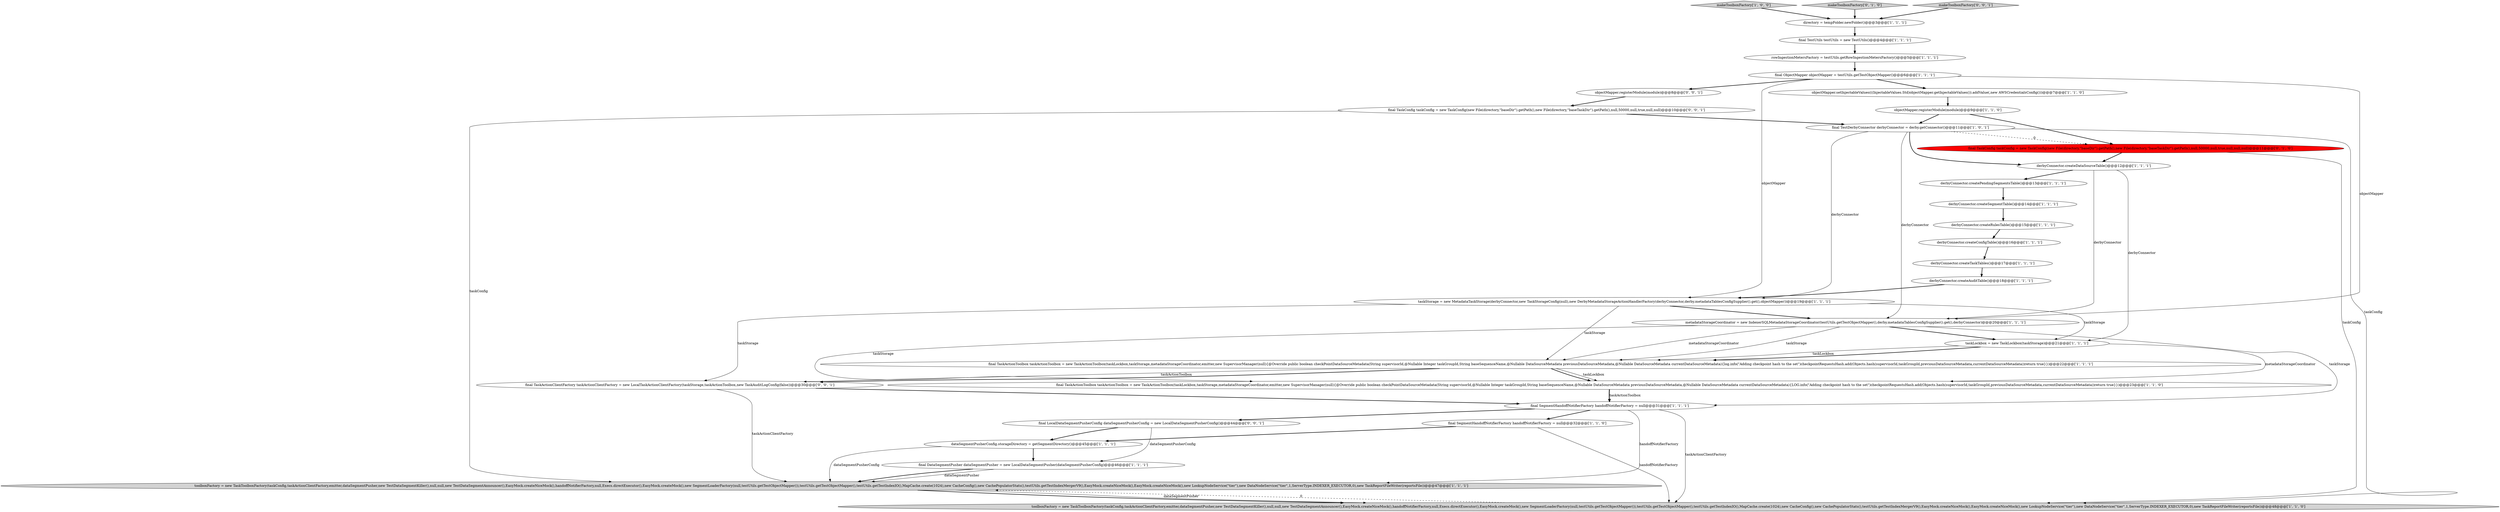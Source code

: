 digraph {
28 [style = filled, label = "final LocalDataSegmentPusherConfig dataSegmentPusherConfig = new LocalDataSegmentPusherConfig()@@@44@@@['0', '0', '1']", fillcolor = white, shape = ellipse image = "AAA0AAABBB3BBB"];
29 [style = filled, label = "final TaskActionClientFactory taskActionClientFactory = new LocalTaskActionClientFactory(taskStorage,taskActionToolbox,new TaskAuditLogConfig(false))@@@30@@@['0', '0', '1']", fillcolor = white, shape = ellipse image = "AAA0AAABBB3BBB"];
17 [style = filled, label = "final TaskActionToolbox taskActionToolbox = new TaskActionToolbox(taskLockbox,taskStorage,metadataStorageCoordinator,emitter,new SupervisorManager(null){@Override public boolean checkPointDataSourceMetadata(String supervisorId,@Nullable Integer taskGroupId,String baseSequenceName,@Nullable DataSourceMetadata previousDataSourceMetadata,@Nullable DataSourceMetadata currentDataSourceMetadata){LOG.info(\"Adding checkpoint hash to the set\")checkpointRequestsHash.add(Objects.hash(supervisorId,taskGroupId,previousDataSourceMetadata,currentDataSourceMetadata))return true}})@@@23@@@['1', '1', '0']", fillcolor = white, shape = ellipse image = "AAA0AAABBB1BBB"];
4 [style = filled, label = "derbyConnector.createSegmentTable()@@@14@@@['1', '1', '1']", fillcolor = white, shape = ellipse image = "AAA0AAABBB1BBB"];
9 [style = filled, label = "taskStorage = new MetadataTaskStorage(derbyConnector,new TaskStorageConfig(null),new DerbyMetadataStorageActionHandlerFactory(derbyConnector,derby.metadataTablesConfigSupplier().get(),objectMapper))@@@19@@@['1', '1', '1']", fillcolor = white, shape = ellipse image = "AAA0AAABBB1BBB"];
1 [style = filled, label = "derbyConnector.createDataSourceTable()@@@12@@@['1', '1', '1']", fillcolor = white, shape = ellipse image = "AAA0AAABBB1BBB"];
13 [style = filled, label = "makeToolboxFactory['1', '0', '0']", fillcolor = lightgray, shape = diamond image = "AAA0AAABBB1BBB"];
26 [style = filled, label = "final TaskConfig taskConfig = new TaskConfig(new File(directory,\"baseDir\").getPath(),new File(directory,\"baseTaskDir\").getPath(),null,50000,null,true,null,null,null)@@@11@@@['0', '1', '0']", fillcolor = red, shape = ellipse image = "AAA1AAABBB2BBB"];
7 [style = filled, label = "objectMapper.setInjectableValues(((InjectableValues.Std)objectMapper.getInjectableValues()).addValue(,new AWSCredentialsConfig()))@@@7@@@['1', '1', '0']", fillcolor = white, shape = ellipse image = "AAA0AAABBB1BBB"];
5 [style = filled, label = "metadataStorageCoordinator = new IndexerSQLMetadataStorageCoordinator(testUtils.getTestObjectMapper(),derby.metadataTablesConfigSupplier().get(),derbyConnector)@@@20@@@['1', '1', '1']", fillcolor = white, shape = ellipse image = "AAA0AAABBB1BBB"];
12 [style = filled, label = "derbyConnector.createTaskTables()@@@17@@@['1', '1', '1']", fillcolor = white, shape = ellipse image = "AAA0AAABBB1BBB"];
24 [style = filled, label = "rowIngestionMetersFactory = testUtils.getRowIngestionMetersFactory()@@@5@@@['1', '1', '1']", fillcolor = white, shape = ellipse image = "AAA0AAABBB1BBB"];
11 [style = filled, label = "final TestUtils testUtils = new TestUtils()@@@4@@@['1', '1', '1']", fillcolor = white, shape = ellipse image = "AAA0AAABBB1BBB"];
14 [style = filled, label = "objectMapper.registerModule(module)@@@9@@@['1', '1', '0']", fillcolor = white, shape = ellipse image = "AAA0AAABBB1BBB"];
0 [style = filled, label = "toolboxFactory = new TaskToolboxFactory(taskConfig,taskActionClientFactory,emitter,dataSegmentPusher,new TestDataSegmentKiller(),null,null,new TestDataSegmentAnnouncer(),EasyMock.createNiceMock(),handoffNotifierFactory,null,Execs.directExecutor(),EasyMock.createMock(),new SegmentLoaderFactory(null,testUtils.getTestObjectMapper()),testUtils.getTestObjectMapper(),testUtils.getTestIndexIO(),MapCache.create(1024),new CacheConfig(),new CachePopulatorStats(),testUtils.getTestIndexMergerV9(),EasyMock.createNiceMock(),EasyMock.createNiceMock(),new LookupNodeService(\"tier\"),new DataNodeService(\"tier\",1,ServerType.INDEXER_EXECUTOR,0),new TaskReportFileWriter(reportsFile))@@@48@@@['1', '1', '0']", fillcolor = lightgray, shape = ellipse image = "AAA0AAABBB1BBB"];
6 [style = filled, label = "derbyConnector.createPendingSegmentsTable()@@@13@@@['1', '1', '1']", fillcolor = white, shape = ellipse image = "AAA0AAABBB1BBB"];
15 [style = filled, label = "final ObjectMapper objectMapper = testUtils.getTestObjectMapper()@@@6@@@['1', '1', '1']", fillcolor = white, shape = ellipse image = "AAA0AAABBB1BBB"];
23 [style = filled, label = "derbyConnector.createConfigTable()@@@16@@@['1', '1', '1']", fillcolor = white, shape = ellipse image = "AAA0AAABBB1BBB"];
27 [style = filled, label = "makeToolboxFactory['0', '1', '0']", fillcolor = lightgray, shape = diamond image = "AAA0AAABBB2BBB"];
30 [style = filled, label = "final TaskConfig taskConfig = new TaskConfig(new File(directory,\"baseDir\").getPath(),new File(directory,\"baseTaskDir\").getPath(),null,50000,null,true,null,null)@@@10@@@['0', '0', '1']", fillcolor = white, shape = ellipse image = "AAA0AAABBB3BBB"];
21 [style = filled, label = "derbyConnector.createAuditTable()@@@18@@@['1', '1', '1']", fillcolor = white, shape = ellipse image = "AAA0AAABBB1BBB"];
19 [style = filled, label = "toolboxFactory = new TaskToolboxFactory(taskConfig,taskActionClientFactory,emitter,dataSegmentPusher,new TestDataSegmentKiller(),null,null,new TestDataSegmentAnnouncer(),EasyMock.createNiceMock(),handoffNotifierFactory,null,Execs.directExecutor(),EasyMock.createMock(),new SegmentLoaderFactory(null,testUtils.getTestObjectMapper()),testUtils.getTestObjectMapper(),testUtils.getTestIndexIO(),MapCache.create(1024),new CacheConfig(),new CachePopulatorStats(),testUtils.getTestIndexMergerV9(),EasyMock.createNiceMock(),EasyMock.createNiceMock(),new LookupNodeService(\"tier\"),new DataNodeService(\"tier\",1,ServerType.INDEXER_EXECUTOR,0),new TaskReportFileWriter(reportsFile))@@@47@@@['1', '1', '1']", fillcolor = lightgray, shape = ellipse image = "AAA0AAABBB1BBB"];
3 [style = filled, label = "final DataSegmentPusher dataSegmentPusher = new LocalDataSegmentPusher(dataSegmentPusherConfig)@@@46@@@['1', '1', '1']", fillcolor = white, shape = ellipse image = "AAA0AAABBB1BBB"];
25 [style = filled, label = "taskLockbox = new TaskLockbox(taskStorage)@@@21@@@['1', '1', '1']", fillcolor = white, shape = ellipse image = "AAA0AAABBB1BBB"];
20 [style = filled, label = "final SegmentHandoffNotifierFactory handoffNotifierFactory = null@@@32@@@['1', '1', '0']", fillcolor = white, shape = ellipse image = "AAA0AAABBB1BBB"];
22 [style = filled, label = "directory = tempFolder.newFolder()@@@3@@@['1', '1', '1']", fillcolor = white, shape = ellipse image = "AAA0AAABBB1BBB"];
2 [style = filled, label = "derbyConnector.createRulesTable()@@@15@@@['1', '1', '1']", fillcolor = white, shape = ellipse image = "AAA0AAABBB1BBB"];
31 [style = filled, label = "makeToolboxFactory['0', '0', '1']", fillcolor = lightgray, shape = diamond image = "AAA0AAABBB3BBB"];
18 [style = filled, label = "final TestDerbyConnector derbyConnector = derby.getConnector()@@@11@@@['1', '0', '1']", fillcolor = white, shape = ellipse image = "AAA0AAABBB1BBB"];
8 [style = filled, label = "dataSegmentPusherConfig.storageDirectory = getSegmentDirectory()@@@45@@@['1', '1', '1']", fillcolor = white, shape = ellipse image = "AAA0AAABBB1BBB"];
16 [style = filled, label = "final TaskActionToolbox taskActionToolbox = new TaskActionToolbox(taskLockbox,taskStorage,metadataStorageCoordinator,emitter,new SupervisorManager(null){@Override public boolean checkPointDataSourceMetadata(String supervisorId,@Nullable Integer taskGroupId,String baseSequenceName,@Nullable DataSourceMetadata previousDataSourceMetadata,@Nullable DataSourceMetadata currentDataSourceMetadata){log.info(\"Adding checkpoint hash to the set\")checkpointRequestsHash.add(Objects.hash(supervisorId,taskGroupId,previousDataSourceMetadata,currentDataSourceMetadata))return true}})@@@22@@@['1', '1', '1']", fillcolor = white, shape = ellipse image = "AAA0AAABBB1BBB"];
32 [style = filled, label = "objectMapper.registerModule(module)@@@8@@@['0', '0', '1']", fillcolor = white, shape = ellipse image = "AAA0AAABBB3BBB"];
10 [style = filled, label = "final SegmentHandoffNotifierFactory handoffNotifierFactory = null@@@31@@@['1', '1', '1']", fillcolor = white, shape = ellipse image = "AAA0AAABBB1BBB"];
17->10 [style = bold, label=""];
1->5 [style = solid, label="derbyConnector"];
10->20 [style = bold, label=""];
10->28 [style = bold, label=""];
31->22 [style = bold, label=""];
15->7 [style = bold, label=""];
12->21 [style = bold, label=""];
5->16 [style = solid, label="metadataStorageCoordinator"];
0->19 [style = dashed, label="0"];
26->1 [style = bold, label=""];
16->29 [style = bold, label=""];
8->3 [style = bold, label=""];
15->5 [style = solid, label="objectMapper"];
3->19 [style = solid, label="dataSegmentPusher"];
18->9 [style = solid, label="derbyConnector"];
9->25 [style = solid, label="taskStorage"];
25->17 [style = solid, label="metadataStorageCoordinator"];
9->16 [style = solid, label="taskStorage"];
4->2 [style = bold, label=""];
16->17 [style = bold, label=""];
1->25 [style = solid, label="derbyConnector"];
5->16 [style = solid, label="taskStorage"];
30->19 [style = solid, label="taskConfig"];
11->24 [style = bold, label=""];
25->16 [style = bold, label=""];
27->22 [style = bold, label=""];
32->30 [style = bold, label=""];
30->18 [style = bold, label=""];
5->10 [style = solid, label="taskStorage"];
18->5 [style = solid, label="derbyConnector"];
28->3 [style = solid, label="dataSegmentPusherConfig"];
5->25 [style = bold, label=""];
19->0 [style = bold, label=""];
9->29 [style = solid, label="taskStorage"];
7->14 [style = bold, label=""];
15->9 [style = solid, label="objectMapper"];
14->26 [style = bold, label=""];
2->23 [style = bold, label=""];
26->0 [style = solid, label="taskConfig"];
6->4 [style = bold, label=""];
16->29 [style = solid, label="taskActionToolbox"];
20->8 [style = bold, label=""];
21->9 [style = bold, label=""];
1->6 [style = bold, label=""];
5->17 [style = solid, label="taskStorage"];
25->16 [style = solid, label="taskLockbox"];
18->1 [style = bold, label=""];
3->19 [style = bold, label=""];
17->10 [style = solid, label="taskActionToolbox"];
28->8 [style = bold, label=""];
10->0 [style = solid, label="taskActionClientFactory"];
18->0 [style = solid, label="taskConfig"];
19->0 [style = solid, label="dataSegmentPusher"];
9->5 [style = bold, label=""];
10->19 [style = solid, label="handoffNotifierFactory"];
16->17 [style = solid, label="taskLockbox"];
29->10 [style = bold, label=""];
14->18 [style = bold, label=""];
23->12 [style = bold, label=""];
13->22 [style = bold, label=""];
8->19 [style = solid, label="dataSegmentPusherConfig"];
15->32 [style = bold, label=""];
20->0 [style = solid, label="handoffNotifierFactory"];
22->11 [style = bold, label=""];
29->19 [style = solid, label="taskActionClientFactory"];
18->26 [style = dashed, label="0"];
24->15 [style = bold, label=""];
}
